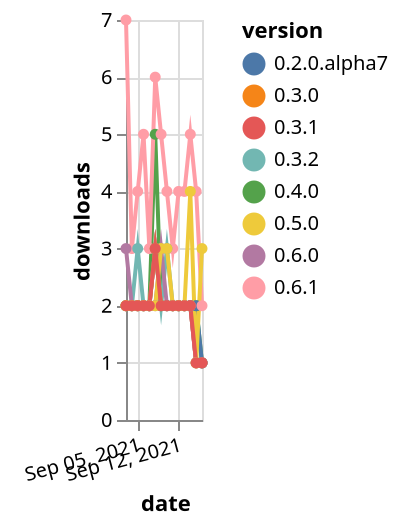 {"$schema": "https://vega.github.io/schema/vega-lite/v5.json", "description": "A simple bar chart with embedded data.", "data": {"values": [{"date": "2021-09-03", "total": 1495, "delta": 2, "version": "0.4.0"}, {"date": "2021-09-04", "total": 1497, "delta": 2, "version": "0.4.0"}, {"date": "2021-09-05", "total": 1499, "delta": 2, "version": "0.4.0"}, {"date": "2021-09-06", "total": 1501, "delta": 2, "version": "0.4.0"}, {"date": "2021-09-07", "total": 1503, "delta": 2, "version": "0.4.0"}, {"date": "2021-09-08", "total": 1508, "delta": 5, "version": "0.4.0"}, {"date": "2021-09-09", "total": 1510, "delta": 2, "version": "0.4.0"}, {"date": "2021-09-10", "total": 1512, "delta": 2, "version": "0.4.0"}, {"date": "2021-09-11", "total": 1514, "delta": 2, "version": "0.4.0"}, {"date": "2021-09-12", "total": 1516, "delta": 2, "version": "0.4.0"}, {"date": "2021-09-13", "total": 1518, "delta": 2, "version": "0.4.0"}, {"date": "2021-09-14", "total": 1520, "delta": 2, "version": "0.4.0"}, {"date": "2021-09-15", "total": 1522, "delta": 2, "version": "0.4.0"}, {"date": "2021-09-16", "total": 1523, "delta": 1, "version": "0.4.0"}, {"date": "2021-09-03", "total": 1600, "delta": 2, "version": "0.2.0.alpha7"}, {"date": "2021-09-04", "total": 1602, "delta": 2, "version": "0.2.0.alpha7"}, {"date": "2021-09-05", "total": 1604, "delta": 2, "version": "0.2.0.alpha7"}, {"date": "2021-09-06", "total": 1606, "delta": 2, "version": "0.2.0.alpha7"}, {"date": "2021-09-07", "total": 1608, "delta": 2, "version": "0.2.0.alpha7"}, {"date": "2021-09-08", "total": 1611, "delta": 3, "version": "0.2.0.alpha7"}, {"date": "2021-09-09", "total": 1613, "delta": 2, "version": "0.2.0.alpha7"}, {"date": "2021-09-10", "total": 1615, "delta": 2, "version": "0.2.0.alpha7"}, {"date": "2021-09-11", "total": 1617, "delta": 2, "version": "0.2.0.alpha7"}, {"date": "2021-09-12", "total": 1619, "delta": 2, "version": "0.2.0.alpha7"}, {"date": "2021-09-13", "total": 1621, "delta": 2, "version": "0.2.0.alpha7"}, {"date": "2021-09-14", "total": 1623, "delta": 2, "version": "0.2.0.alpha7"}, {"date": "2021-09-15", "total": 1625, "delta": 2, "version": "0.2.0.alpha7"}, {"date": "2021-09-16", "total": 1626, "delta": 1, "version": "0.2.0.alpha7"}, {"date": "2021-09-03", "total": 829, "delta": 7, "version": "0.6.1"}, {"date": "2021-09-04", "total": 832, "delta": 3, "version": "0.6.1"}, {"date": "2021-09-05", "total": 836, "delta": 4, "version": "0.6.1"}, {"date": "2021-09-06", "total": 841, "delta": 5, "version": "0.6.1"}, {"date": "2021-09-07", "total": 844, "delta": 3, "version": "0.6.1"}, {"date": "2021-09-08", "total": 850, "delta": 6, "version": "0.6.1"}, {"date": "2021-09-09", "total": 855, "delta": 5, "version": "0.6.1"}, {"date": "2021-09-10", "total": 859, "delta": 4, "version": "0.6.1"}, {"date": "2021-09-11", "total": 862, "delta": 3, "version": "0.6.1"}, {"date": "2021-09-12", "total": 866, "delta": 4, "version": "0.6.1"}, {"date": "2021-09-13", "total": 870, "delta": 4, "version": "0.6.1"}, {"date": "2021-09-14", "total": 875, "delta": 5, "version": "0.6.1"}, {"date": "2021-09-15", "total": 879, "delta": 4, "version": "0.6.1"}, {"date": "2021-09-16", "total": 881, "delta": 2, "version": "0.6.1"}, {"date": "2021-09-03", "total": 1454, "delta": 2, "version": "0.3.2"}, {"date": "2021-09-04", "total": 1456, "delta": 2, "version": "0.3.2"}, {"date": "2021-09-05", "total": 1459, "delta": 3, "version": "0.3.2"}, {"date": "2021-09-06", "total": 1461, "delta": 2, "version": "0.3.2"}, {"date": "2021-09-07", "total": 1463, "delta": 2, "version": "0.3.2"}, {"date": "2021-09-08", "total": 1466, "delta": 3, "version": "0.3.2"}, {"date": "2021-09-09", "total": 1468, "delta": 2, "version": "0.3.2"}, {"date": "2021-09-10", "total": 1471, "delta": 3, "version": "0.3.2"}, {"date": "2021-09-11", "total": 1473, "delta": 2, "version": "0.3.2"}, {"date": "2021-09-12", "total": 1475, "delta": 2, "version": "0.3.2"}, {"date": "2021-09-13", "total": 1477, "delta": 2, "version": "0.3.2"}, {"date": "2021-09-14", "total": 1479, "delta": 2, "version": "0.3.2"}, {"date": "2021-09-15", "total": 1480, "delta": 1, "version": "0.3.2"}, {"date": "2021-09-16", "total": 1481, "delta": 1, "version": "0.3.2"}, {"date": "2021-09-03", "total": 1491, "delta": 2, "version": "0.3.0"}, {"date": "2021-09-04", "total": 1493, "delta": 2, "version": "0.3.0"}, {"date": "2021-09-05", "total": 1495, "delta": 2, "version": "0.3.0"}, {"date": "2021-09-06", "total": 1497, "delta": 2, "version": "0.3.0"}, {"date": "2021-09-07", "total": 1499, "delta": 2, "version": "0.3.0"}, {"date": "2021-09-08", "total": 1502, "delta": 3, "version": "0.3.0"}, {"date": "2021-09-09", "total": 1504, "delta": 2, "version": "0.3.0"}, {"date": "2021-09-10", "total": 1506, "delta": 2, "version": "0.3.0"}, {"date": "2021-09-11", "total": 1508, "delta": 2, "version": "0.3.0"}, {"date": "2021-09-12", "total": 1510, "delta": 2, "version": "0.3.0"}, {"date": "2021-09-13", "total": 1512, "delta": 2, "version": "0.3.0"}, {"date": "2021-09-14", "total": 1514, "delta": 2, "version": "0.3.0"}, {"date": "2021-09-15", "total": 1515, "delta": 1, "version": "0.3.0"}, {"date": "2021-09-16", "total": 1516, "delta": 1, "version": "0.3.0"}, {"date": "2021-09-03", "total": 690, "delta": 3, "version": "0.6.0"}, {"date": "2021-09-04", "total": 692, "delta": 2, "version": "0.6.0"}, {"date": "2021-09-05", "total": 694, "delta": 2, "version": "0.6.0"}, {"date": "2021-09-06", "total": 696, "delta": 2, "version": "0.6.0"}, {"date": "2021-09-07", "total": 698, "delta": 2, "version": "0.6.0"}, {"date": "2021-09-08", "total": 700, "delta": 2, "version": "0.6.0"}, {"date": "2021-09-09", "total": 703, "delta": 3, "version": "0.6.0"}, {"date": "2021-09-10", "total": 705, "delta": 2, "version": "0.6.0"}, {"date": "2021-09-11", "total": 707, "delta": 2, "version": "0.6.0"}, {"date": "2021-09-12", "total": 709, "delta": 2, "version": "0.6.0"}, {"date": "2021-09-13", "total": 711, "delta": 2, "version": "0.6.0"}, {"date": "2021-09-14", "total": 713, "delta": 2, "version": "0.6.0"}, {"date": "2021-09-15", "total": 714, "delta": 1, "version": "0.6.0"}, {"date": "2021-09-16", "total": 715, "delta": 1, "version": "0.6.0"}, {"date": "2021-09-03", "total": 910, "delta": 2, "version": "0.5.0"}, {"date": "2021-09-04", "total": 912, "delta": 2, "version": "0.5.0"}, {"date": "2021-09-05", "total": 914, "delta": 2, "version": "0.5.0"}, {"date": "2021-09-06", "total": 916, "delta": 2, "version": "0.5.0"}, {"date": "2021-09-07", "total": 918, "delta": 2, "version": "0.5.0"}, {"date": "2021-09-08", "total": 920, "delta": 2, "version": "0.5.0"}, {"date": "2021-09-09", "total": 923, "delta": 3, "version": "0.5.0"}, {"date": "2021-09-10", "total": 926, "delta": 3, "version": "0.5.0"}, {"date": "2021-09-11", "total": 928, "delta": 2, "version": "0.5.0"}, {"date": "2021-09-12", "total": 930, "delta": 2, "version": "0.5.0"}, {"date": "2021-09-13", "total": 932, "delta": 2, "version": "0.5.0"}, {"date": "2021-09-14", "total": 936, "delta": 4, "version": "0.5.0"}, {"date": "2021-09-15", "total": 937, "delta": 1, "version": "0.5.0"}, {"date": "2021-09-16", "total": 940, "delta": 3, "version": "0.5.0"}, {"date": "2021-09-03", "total": 1407, "delta": 2, "version": "0.3.1"}, {"date": "2021-09-04", "total": 1409, "delta": 2, "version": "0.3.1"}, {"date": "2021-09-05", "total": 1411, "delta": 2, "version": "0.3.1"}, {"date": "2021-09-06", "total": 1413, "delta": 2, "version": "0.3.1"}, {"date": "2021-09-07", "total": 1415, "delta": 2, "version": "0.3.1"}, {"date": "2021-09-08", "total": 1418, "delta": 3, "version": "0.3.1"}, {"date": "2021-09-09", "total": 1420, "delta": 2, "version": "0.3.1"}, {"date": "2021-09-10", "total": 1422, "delta": 2, "version": "0.3.1"}, {"date": "2021-09-11", "total": 1424, "delta": 2, "version": "0.3.1"}, {"date": "2021-09-12", "total": 1426, "delta": 2, "version": "0.3.1"}, {"date": "2021-09-13", "total": 1428, "delta": 2, "version": "0.3.1"}, {"date": "2021-09-14", "total": 1430, "delta": 2, "version": "0.3.1"}, {"date": "2021-09-15", "total": 1431, "delta": 1, "version": "0.3.1"}, {"date": "2021-09-16", "total": 1432, "delta": 1, "version": "0.3.1"}]}, "width": "container", "mark": {"type": "line", "point": {"filled": true}}, "encoding": {"x": {"field": "date", "type": "temporal", "timeUnit": "yearmonthdate", "title": "date", "axis": {"labelAngle": -15}}, "y": {"field": "delta", "type": "quantitative", "title": "downloads"}, "color": {"field": "version", "type": "nominal"}, "tooltip": {"field": "delta"}}}